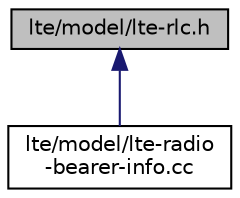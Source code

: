 digraph "lte/model/lte-rlc.h"
{
  edge [fontname="Helvetica",fontsize="10",labelfontname="Helvetica",labelfontsize="10"];
  node [fontname="Helvetica",fontsize="10",shape=record];
  Node1 [label="lte/model/lte-rlc.h",height=0.2,width=0.4,color="black", fillcolor="grey75", style="filled", fontcolor="black"];
  Node1 -> Node2 [dir="back",color="midnightblue",fontsize="10",style="solid"];
  Node2 [label="lte/model/lte-radio\l-bearer-info.cc",height=0.2,width=0.4,color="black", fillcolor="white", style="filled",URL="$de/d05/lte-radio-bearer-info_8cc.html"];
}

